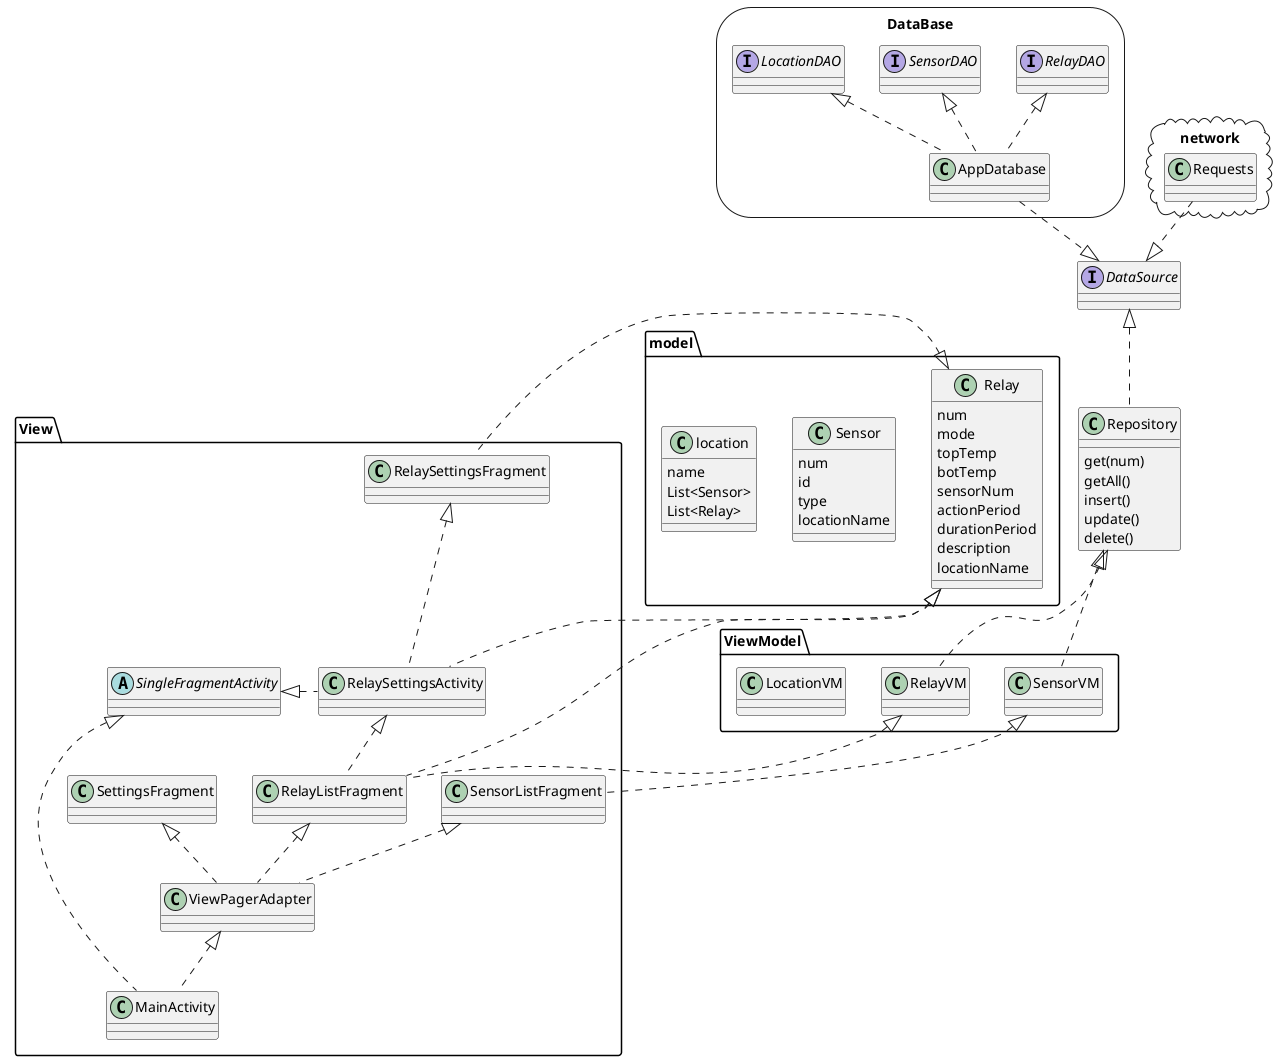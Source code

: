@startuml

package View{
    class MainActivity
    class RelaySettingsActivity
    abstract class SingleFragmentActivity
    class SensorListFragment
    class SettingsFragment
    class RelaySettingsFragment
    class ViewPagerAdapter
    class RelayListFragment
}

package model{
    class Relay{
        num
        mode
        topTemp
        botTemp
        sensorNum
        actionPeriod
        durationPeriod
        description
        locationName
    }
    class Sensor{
        num
        id
        type
        locationName
    }
    class location{
        name
        List<Sensor>
        List<Relay>
    }
}

package ViewModel{
    class RelayVM
    class SensorVM
    class LocationVM
}

storage DataBase {
    class AppDatabase
    interface RelayDAO
    interface SensorDAO
    interface LocationDAO
}

cloud network{
    class Requests
}




class Repository{
    get(num)
    getAll()
    insert()
    update()
    delete()
}
interface DataSource


Relay <|.. RelayListFragment
Relay <|. RelaySettingsFragment
Relay <|.. RelaySettingsActivity
SingleFragmentActivity <|. RelaySettingsActivity
SingleFragmentActivity <|. MainActivity
RelaySettingsFragment <|.. RelaySettingsActivity
RelaySettingsActivity <|.. RelayListFragment
SettingsFragment <|.. ViewPagerAdapter
SensorListFragment <|.. ViewPagerAdapter
RelayListFragment <|.. ViewPagerAdapter
ViewPagerAdapter <|.. MainActivity
RelayVM <|.. RelayListFragment
SensorVM <|.. SensorListFragment
Repository <|.. RelayVM
Repository <|.. SensorVM
DataSource <|.. Repository
AppDatabase ..|> DataSource
Requests ..|> DataSource
LocationDAO <|.. AppDatabase
SensorDAO <|.. AppDatabase
RelayDAO <|.. AppDatabase
@enduml